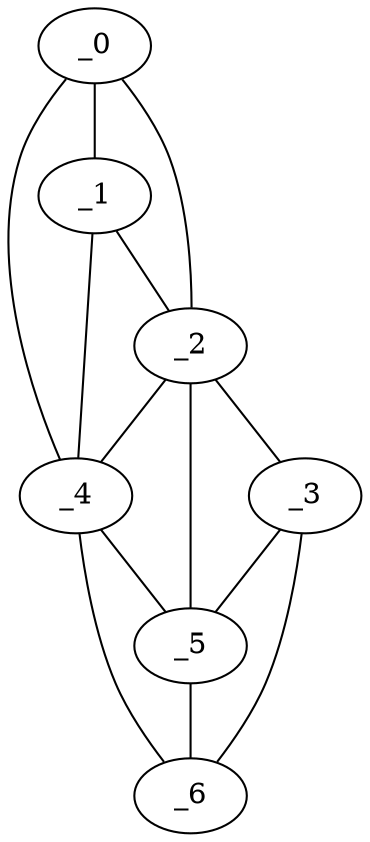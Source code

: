 graph "obj91__240.gxl" {
	_0	 [x=8,
		y=37];
	_1	 [x=20,
		y=44];
	_0 -- _1	 [valence=2];
	_2	 [x=73,
		y=35];
	_0 -- _2	 [valence=1];
	_4	 [x=90,
		y=90];
	_0 -- _4	 [valence=1];
	_1 -- _2	 [valence=1];
	_1 -- _4	 [valence=2];
	_3	 [x=80,
		y=36];
	_2 -- _3	 [valence=1];
	_2 -- _4	 [valence=2];
	_5	 [x=94,
		y=52];
	_2 -- _5	 [valence=2];
	_3 -- _5	 [valence=2];
	_6	 [x=121,
		y=79];
	_3 -- _6	 [valence=1];
	_4 -- _5	 [valence=2];
	_4 -- _6	 [valence=1];
	_5 -- _6	 [valence=2];
}
